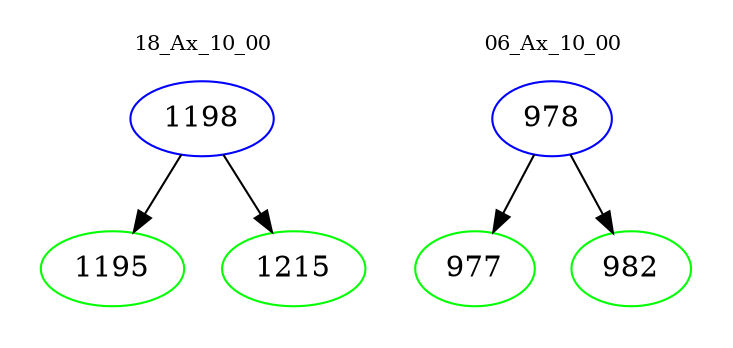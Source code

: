 digraph{
subgraph cluster_0 {
color = white
label = "18_Ax_10_00";
fontsize=10;
T0_1198 [label="1198", color="blue"]
T0_1198 -> T0_1195 [color="black"]
T0_1195 [label="1195", color="green"]
T0_1198 -> T0_1215 [color="black"]
T0_1215 [label="1215", color="green"]
}
subgraph cluster_1 {
color = white
label = "06_Ax_10_00";
fontsize=10;
T1_978 [label="978", color="blue"]
T1_978 -> T1_977 [color="black"]
T1_977 [label="977", color="green"]
T1_978 -> T1_982 [color="black"]
T1_982 [label="982", color="green"]
}
}
